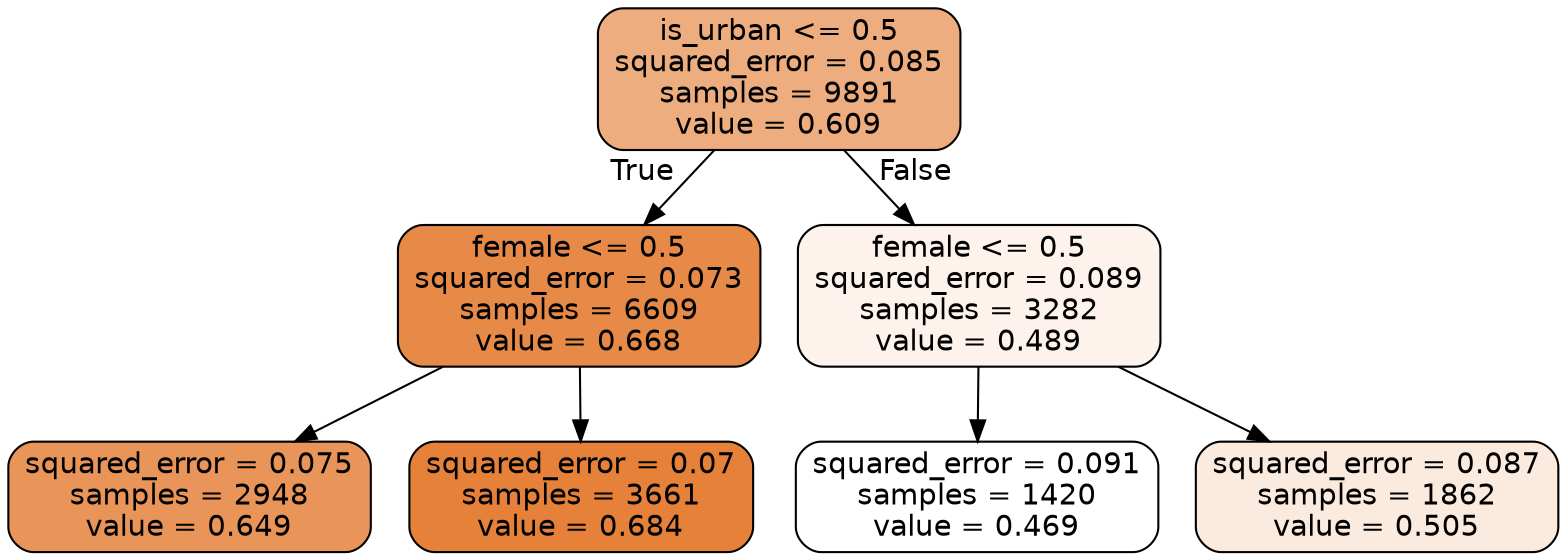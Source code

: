 digraph Tree {
node [shape=box, style="filled, rounded", color="black", fontname="helvetica"] ;
edge [fontname="helvetica"] ;
0 [label="is_urban <= 0.5\nsquared_error = 0.085\nsamples = 9891\nvalue = 0.609", fillcolor="#eead7e"] ;
1 [label="female <= 0.5\nsquared_error = 0.073\nsamples = 6609\nvalue = 0.668", fillcolor="#e78a47"] ;
0 -> 1 [labeldistance=2.5, labelangle=45, headlabel="True"] ;
2 [label="squared_error = 0.075\nsamples = 2948\nvalue = 0.649", fillcolor="#e99559"] ;
1 -> 2 ;
3 [label="squared_error = 0.07\nsamples = 3661\nvalue = 0.684", fillcolor="#e58139"] ;
1 -> 3 ;
4 [label="female <= 0.5\nsquared_error = 0.089\nsamples = 3282\nvalue = 0.489", fillcolor="#fdf3ec"] ;
0 -> 4 [labeldistance=2.5, labelangle=-45, headlabel="False"] ;
5 [label="squared_error = 0.091\nsamples = 1420\nvalue = 0.469", fillcolor="#ffffff"] ;
4 -> 5 ;
6 [label="squared_error = 0.087\nsamples = 1862\nvalue = 0.505", fillcolor="#fbeade"] ;
4 -> 6 ;
}